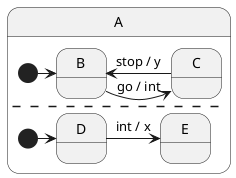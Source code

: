 @startuml

state A {
    state B
    state C
    [*] -> B
    B -> C : go / int
    C -> B : stop / y
    --
    state D
    state E
    [*] -> D
    D -> E : int / x
}
@enduml
